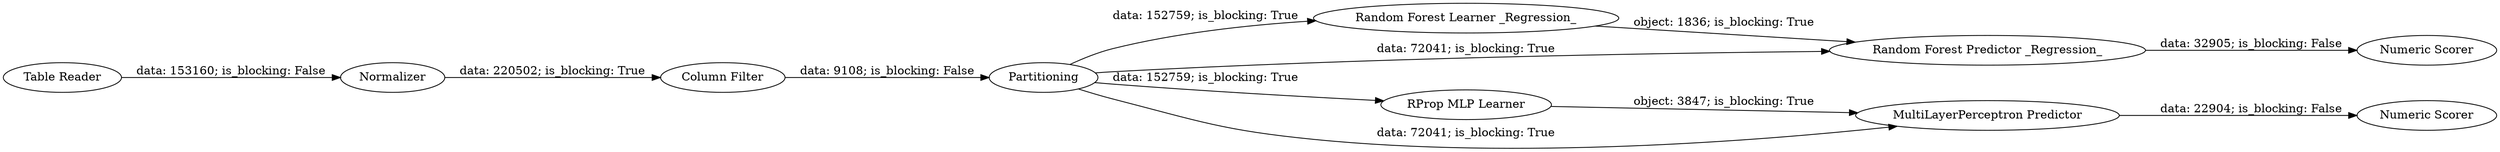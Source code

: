 digraph {
	"-9135436976416869243_23" [label="Numeric Scorer"]
	"-9135436976416869243_10" [label=Partitioning]
	"-9135436976416869243_12" [label=Normalizer]
	"-9135436976416869243_11" [label="Table Reader"]
	"-9135436976416869243_20" [label="Random Forest Learner _Regression_"]
	"-9135436976416869243_14" [label="MultiLayerPerceptron Predictor"]
	"-9135436976416869243_22" [label="Numeric Scorer"]
	"-9135436976416869243_13" [label="RProp MLP Learner"]
	"-9135436976416869243_21" [label="Random Forest Predictor _Regression_"]
	"-9135436976416869243_16" [label="Column Filter"]
	"-9135436976416869243_11" -> "-9135436976416869243_12" [label="data: 153160; is_blocking: False"]
	"-9135436976416869243_13" -> "-9135436976416869243_14" [label="object: 3847; is_blocking: True"]
	"-9135436976416869243_10" -> "-9135436976416869243_13" [label="data: 152759; is_blocking: True"]
	"-9135436976416869243_12" -> "-9135436976416869243_16" [label="data: 220502; is_blocking: True"]
	"-9135436976416869243_20" -> "-9135436976416869243_21" [label="object: 1836; is_blocking: True"]
	"-9135436976416869243_14" -> "-9135436976416869243_22" [label="data: 22904; is_blocking: False"]
	"-9135436976416869243_10" -> "-9135436976416869243_21" [label="data: 72041; is_blocking: True"]
	"-9135436976416869243_16" -> "-9135436976416869243_10" [label="data: 9108; is_blocking: False"]
	"-9135436976416869243_10" -> "-9135436976416869243_14" [label="data: 72041; is_blocking: True"]
	"-9135436976416869243_21" -> "-9135436976416869243_23" [label="data: 32905; is_blocking: False"]
	"-9135436976416869243_10" -> "-9135436976416869243_20" [label="data: 152759; is_blocking: True"]
	rankdir=LR
}
